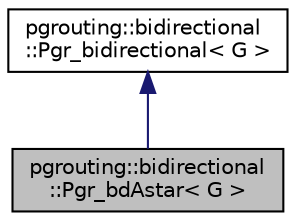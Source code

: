 digraph "pgrouting::bidirectional::Pgr_bdAstar&lt; G &gt;"
{
  edge [fontname="Helvetica",fontsize="10",labelfontname="Helvetica",labelfontsize="10"];
  node [fontname="Helvetica",fontsize="10",shape=record];
  Node1 [label="pgrouting::bidirectional\l::Pgr_bdAstar\< G \>",height=0.2,width=0.4,color="black", fillcolor="grey75", style="filled" fontcolor="black"];
  Node2 -> Node1 [dir="back",color="midnightblue",fontsize="10",style="solid",fontname="Helvetica"];
  Node2 [label="pgrouting::bidirectional\l::Pgr_bidirectional\< G \>",height=0.2,width=0.4,color="black", fillcolor="white", style="filled",URL="$classpgrouting_1_1bidirectional_1_1Pgr__bidirectional.html"];
}
